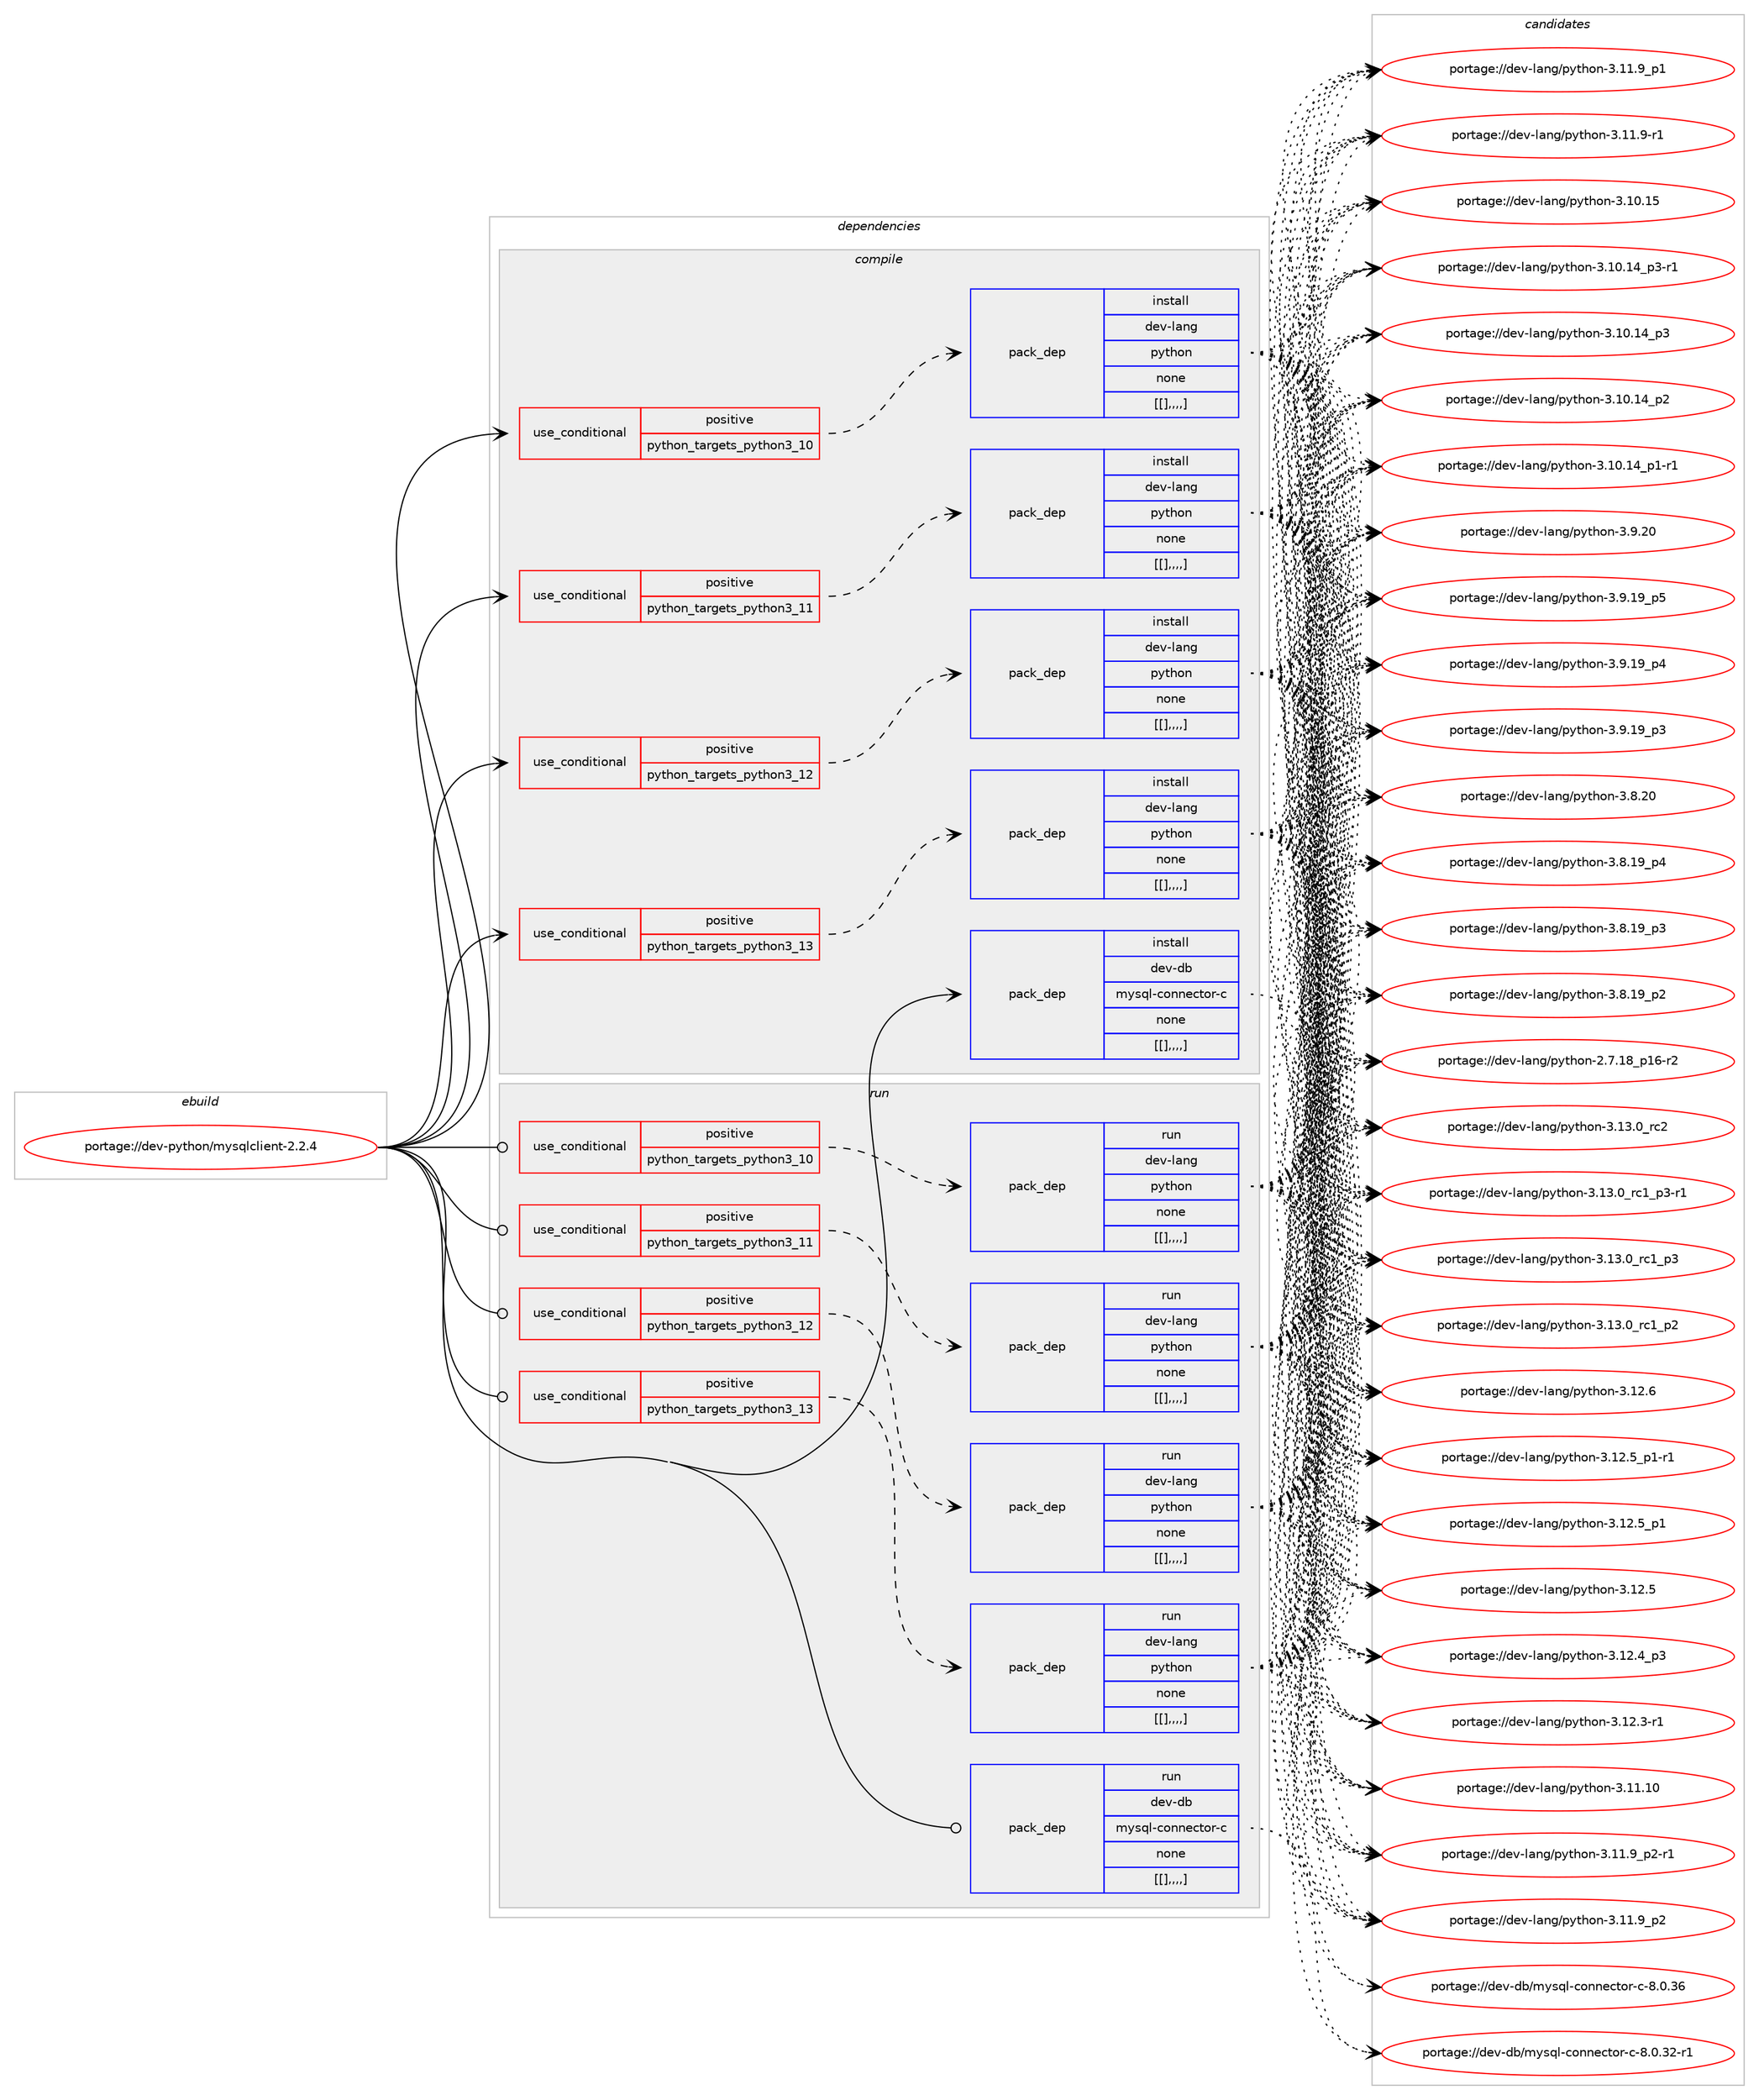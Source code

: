 digraph prolog {

# *************
# Graph options
# *************

newrank=true;
concentrate=true;
compound=true;
graph [rankdir=LR,fontname=Helvetica,fontsize=10,ranksep=1.5];#, ranksep=2.5, nodesep=0.2];
edge  [arrowhead=vee];
node  [fontname=Helvetica,fontsize=10];

# **********
# The ebuild
# **********

subgraph cluster_leftcol {
color=gray;
label=<<i>ebuild</i>>;
id [label="portage://dev-python/mysqlclient-2.2.4", color=red, width=4, href="../dev-python/mysqlclient-2.2.4.svg"];
}

# ****************
# The dependencies
# ****************

subgraph cluster_midcol {
color=gray;
label=<<i>dependencies</i>>;
subgraph cluster_compile {
fillcolor="#eeeeee";
style=filled;
label=<<i>compile</i>>;
subgraph cond35785 {
dependency153275 [label=<<TABLE BORDER="0" CELLBORDER="1" CELLSPACING="0" CELLPADDING="4"><TR><TD ROWSPAN="3" CELLPADDING="10">use_conditional</TD></TR><TR><TD>positive</TD></TR><TR><TD>python_targets_python3_10</TD></TR></TABLE>>, shape=none, color=red];
subgraph pack116272 {
dependency153276 [label=<<TABLE BORDER="0" CELLBORDER="1" CELLSPACING="0" CELLPADDING="4" WIDTH="220"><TR><TD ROWSPAN="6" CELLPADDING="30">pack_dep</TD></TR><TR><TD WIDTH="110">install</TD></TR><TR><TD>dev-lang</TD></TR><TR><TD>python</TD></TR><TR><TD>none</TD></TR><TR><TD>[[],,,,]</TD></TR></TABLE>>, shape=none, color=blue];
}
dependency153275:e -> dependency153276:w [weight=20,style="dashed",arrowhead="vee"];
}
id:e -> dependency153275:w [weight=20,style="solid",arrowhead="vee"];
subgraph cond35786 {
dependency153277 [label=<<TABLE BORDER="0" CELLBORDER="1" CELLSPACING="0" CELLPADDING="4"><TR><TD ROWSPAN="3" CELLPADDING="10">use_conditional</TD></TR><TR><TD>positive</TD></TR><TR><TD>python_targets_python3_11</TD></TR></TABLE>>, shape=none, color=red];
subgraph pack116273 {
dependency153278 [label=<<TABLE BORDER="0" CELLBORDER="1" CELLSPACING="0" CELLPADDING="4" WIDTH="220"><TR><TD ROWSPAN="6" CELLPADDING="30">pack_dep</TD></TR><TR><TD WIDTH="110">install</TD></TR><TR><TD>dev-lang</TD></TR><TR><TD>python</TD></TR><TR><TD>none</TD></TR><TR><TD>[[],,,,]</TD></TR></TABLE>>, shape=none, color=blue];
}
dependency153277:e -> dependency153278:w [weight=20,style="dashed",arrowhead="vee"];
}
id:e -> dependency153277:w [weight=20,style="solid",arrowhead="vee"];
subgraph cond35787 {
dependency153279 [label=<<TABLE BORDER="0" CELLBORDER="1" CELLSPACING="0" CELLPADDING="4"><TR><TD ROWSPAN="3" CELLPADDING="10">use_conditional</TD></TR><TR><TD>positive</TD></TR><TR><TD>python_targets_python3_12</TD></TR></TABLE>>, shape=none, color=red];
subgraph pack116274 {
dependency153280 [label=<<TABLE BORDER="0" CELLBORDER="1" CELLSPACING="0" CELLPADDING="4" WIDTH="220"><TR><TD ROWSPAN="6" CELLPADDING="30">pack_dep</TD></TR><TR><TD WIDTH="110">install</TD></TR><TR><TD>dev-lang</TD></TR><TR><TD>python</TD></TR><TR><TD>none</TD></TR><TR><TD>[[],,,,]</TD></TR></TABLE>>, shape=none, color=blue];
}
dependency153279:e -> dependency153280:w [weight=20,style="dashed",arrowhead="vee"];
}
id:e -> dependency153279:w [weight=20,style="solid",arrowhead="vee"];
subgraph cond35788 {
dependency153281 [label=<<TABLE BORDER="0" CELLBORDER="1" CELLSPACING="0" CELLPADDING="4"><TR><TD ROWSPAN="3" CELLPADDING="10">use_conditional</TD></TR><TR><TD>positive</TD></TR><TR><TD>python_targets_python3_13</TD></TR></TABLE>>, shape=none, color=red];
subgraph pack116275 {
dependency153282 [label=<<TABLE BORDER="0" CELLBORDER="1" CELLSPACING="0" CELLPADDING="4" WIDTH="220"><TR><TD ROWSPAN="6" CELLPADDING="30">pack_dep</TD></TR><TR><TD WIDTH="110">install</TD></TR><TR><TD>dev-lang</TD></TR><TR><TD>python</TD></TR><TR><TD>none</TD></TR><TR><TD>[[],,,,]</TD></TR></TABLE>>, shape=none, color=blue];
}
dependency153281:e -> dependency153282:w [weight=20,style="dashed",arrowhead="vee"];
}
id:e -> dependency153281:w [weight=20,style="solid",arrowhead="vee"];
subgraph pack116276 {
dependency153283 [label=<<TABLE BORDER="0" CELLBORDER="1" CELLSPACING="0" CELLPADDING="4" WIDTH="220"><TR><TD ROWSPAN="6" CELLPADDING="30">pack_dep</TD></TR><TR><TD WIDTH="110">install</TD></TR><TR><TD>dev-db</TD></TR><TR><TD>mysql-connector-c</TD></TR><TR><TD>none</TD></TR><TR><TD>[[],,,,]</TD></TR></TABLE>>, shape=none, color=blue];
}
id:e -> dependency153283:w [weight=20,style="solid",arrowhead="vee"];
}
subgraph cluster_compileandrun {
fillcolor="#eeeeee";
style=filled;
label=<<i>compile and run</i>>;
}
subgraph cluster_run {
fillcolor="#eeeeee";
style=filled;
label=<<i>run</i>>;
subgraph cond35789 {
dependency153284 [label=<<TABLE BORDER="0" CELLBORDER="1" CELLSPACING="0" CELLPADDING="4"><TR><TD ROWSPAN="3" CELLPADDING="10">use_conditional</TD></TR><TR><TD>positive</TD></TR><TR><TD>python_targets_python3_10</TD></TR></TABLE>>, shape=none, color=red];
subgraph pack116277 {
dependency153285 [label=<<TABLE BORDER="0" CELLBORDER="1" CELLSPACING="0" CELLPADDING="4" WIDTH="220"><TR><TD ROWSPAN="6" CELLPADDING="30">pack_dep</TD></TR><TR><TD WIDTH="110">run</TD></TR><TR><TD>dev-lang</TD></TR><TR><TD>python</TD></TR><TR><TD>none</TD></TR><TR><TD>[[],,,,]</TD></TR></TABLE>>, shape=none, color=blue];
}
dependency153284:e -> dependency153285:w [weight=20,style="dashed",arrowhead="vee"];
}
id:e -> dependency153284:w [weight=20,style="solid",arrowhead="odot"];
subgraph cond35790 {
dependency153286 [label=<<TABLE BORDER="0" CELLBORDER="1" CELLSPACING="0" CELLPADDING="4"><TR><TD ROWSPAN="3" CELLPADDING="10">use_conditional</TD></TR><TR><TD>positive</TD></TR><TR><TD>python_targets_python3_11</TD></TR></TABLE>>, shape=none, color=red];
subgraph pack116278 {
dependency153287 [label=<<TABLE BORDER="0" CELLBORDER="1" CELLSPACING="0" CELLPADDING="4" WIDTH="220"><TR><TD ROWSPAN="6" CELLPADDING="30">pack_dep</TD></TR><TR><TD WIDTH="110">run</TD></TR><TR><TD>dev-lang</TD></TR><TR><TD>python</TD></TR><TR><TD>none</TD></TR><TR><TD>[[],,,,]</TD></TR></TABLE>>, shape=none, color=blue];
}
dependency153286:e -> dependency153287:w [weight=20,style="dashed",arrowhead="vee"];
}
id:e -> dependency153286:w [weight=20,style="solid",arrowhead="odot"];
subgraph cond35791 {
dependency153288 [label=<<TABLE BORDER="0" CELLBORDER="1" CELLSPACING="0" CELLPADDING="4"><TR><TD ROWSPAN="3" CELLPADDING="10">use_conditional</TD></TR><TR><TD>positive</TD></TR><TR><TD>python_targets_python3_12</TD></TR></TABLE>>, shape=none, color=red];
subgraph pack116279 {
dependency153289 [label=<<TABLE BORDER="0" CELLBORDER="1" CELLSPACING="0" CELLPADDING="4" WIDTH="220"><TR><TD ROWSPAN="6" CELLPADDING="30">pack_dep</TD></TR><TR><TD WIDTH="110">run</TD></TR><TR><TD>dev-lang</TD></TR><TR><TD>python</TD></TR><TR><TD>none</TD></TR><TR><TD>[[],,,,]</TD></TR></TABLE>>, shape=none, color=blue];
}
dependency153288:e -> dependency153289:w [weight=20,style="dashed",arrowhead="vee"];
}
id:e -> dependency153288:w [weight=20,style="solid",arrowhead="odot"];
subgraph cond35792 {
dependency153290 [label=<<TABLE BORDER="0" CELLBORDER="1" CELLSPACING="0" CELLPADDING="4"><TR><TD ROWSPAN="3" CELLPADDING="10">use_conditional</TD></TR><TR><TD>positive</TD></TR><TR><TD>python_targets_python3_13</TD></TR></TABLE>>, shape=none, color=red];
subgraph pack116280 {
dependency153291 [label=<<TABLE BORDER="0" CELLBORDER="1" CELLSPACING="0" CELLPADDING="4" WIDTH="220"><TR><TD ROWSPAN="6" CELLPADDING="30">pack_dep</TD></TR><TR><TD WIDTH="110">run</TD></TR><TR><TD>dev-lang</TD></TR><TR><TD>python</TD></TR><TR><TD>none</TD></TR><TR><TD>[[],,,,]</TD></TR></TABLE>>, shape=none, color=blue];
}
dependency153290:e -> dependency153291:w [weight=20,style="dashed",arrowhead="vee"];
}
id:e -> dependency153290:w [weight=20,style="solid",arrowhead="odot"];
subgraph pack116281 {
dependency153292 [label=<<TABLE BORDER="0" CELLBORDER="1" CELLSPACING="0" CELLPADDING="4" WIDTH="220"><TR><TD ROWSPAN="6" CELLPADDING="30">pack_dep</TD></TR><TR><TD WIDTH="110">run</TD></TR><TR><TD>dev-db</TD></TR><TR><TD>mysql-connector-c</TD></TR><TR><TD>none</TD></TR><TR><TD>[[],,,,]</TD></TR></TABLE>>, shape=none, color=blue];
}
id:e -> dependency153292:w [weight=20,style="solid",arrowhead="odot"];
}
}

# **************
# The candidates
# **************

subgraph cluster_choices {
rank=same;
color=gray;
label=<<i>candidates</i>>;

subgraph choice116272 {
color=black;
nodesep=1;
choice10010111845108971101034711212111610411111045514649514648951149950 [label="portage://dev-lang/python-3.13.0_rc2", color=red, width=4,href="../dev-lang/python-3.13.0_rc2.svg"];
choice1001011184510897110103471121211161041111104551464951464895114994995112514511449 [label="portage://dev-lang/python-3.13.0_rc1_p3-r1", color=red, width=4,href="../dev-lang/python-3.13.0_rc1_p3-r1.svg"];
choice100101118451089711010347112121116104111110455146495146489511499499511251 [label="portage://dev-lang/python-3.13.0_rc1_p3", color=red, width=4,href="../dev-lang/python-3.13.0_rc1_p3.svg"];
choice100101118451089711010347112121116104111110455146495146489511499499511250 [label="portage://dev-lang/python-3.13.0_rc1_p2", color=red, width=4,href="../dev-lang/python-3.13.0_rc1_p2.svg"];
choice10010111845108971101034711212111610411111045514649504654 [label="portage://dev-lang/python-3.12.6", color=red, width=4,href="../dev-lang/python-3.12.6.svg"];
choice1001011184510897110103471121211161041111104551464950465395112494511449 [label="portage://dev-lang/python-3.12.5_p1-r1", color=red, width=4,href="../dev-lang/python-3.12.5_p1-r1.svg"];
choice100101118451089711010347112121116104111110455146495046539511249 [label="portage://dev-lang/python-3.12.5_p1", color=red, width=4,href="../dev-lang/python-3.12.5_p1.svg"];
choice10010111845108971101034711212111610411111045514649504653 [label="portage://dev-lang/python-3.12.5", color=red, width=4,href="../dev-lang/python-3.12.5.svg"];
choice100101118451089711010347112121116104111110455146495046529511251 [label="portage://dev-lang/python-3.12.4_p3", color=red, width=4,href="../dev-lang/python-3.12.4_p3.svg"];
choice100101118451089711010347112121116104111110455146495046514511449 [label="portage://dev-lang/python-3.12.3-r1", color=red, width=4,href="../dev-lang/python-3.12.3-r1.svg"];
choice1001011184510897110103471121211161041111104551464949464948 [label="portage://dev-lang/python-3.11.10", color=red, width=4,href="../dev-lang/python-3.11.10.svg"];
choice1001011184510897110103471121211161041111104551464949465795112504511449 [label="portage://dev-lang/python-3.11.9_p2-r1", color=red, width=4,href="../dev-lang/python-3.11.9_p2-r1.svg"];
choice100101118451089711010347112121116104111110455146494946579511250 [label="portage://dev-lang/python-3.11.9_p2", color=red, width=4,href="../dev-lang/python-3.11.9_p2.svg"];
choice100101118451089711010347112121116104111110455146494946579511249 [label="portage://dev-lang/python-3.11.9_p1", color=red, width=4,href="../dev-lang/python-3.11.9_p1.svg"];
choice100101118451089711010347112121116104111110455146494946574511449 [label="portage://dev-lang/python-3.11.9-r1", color=red, width=4,href="../dev-lang/python-3.11.9-r1.svg"];
choice1001011184510897110103471121211161041111104551464948464953 [label="portage://dev-lang/python-3.10.15", color=red, width=4,href="../dev-lang/python-3.10.15.svg"];
choice100101118451089711010347112121116104111110455146494846495295112514511449 [label="portage://dev-lang/python-3.10.14_p3-r1", color=red, width=4,href="../dev-lang/python-3.10.14_p3-r1.svg"];
choice10010111845108971101034711212111610411111045514649484649529511251 [label="portage://dev-lang/python-3.10.14_p3", color=red, width=4,href="../dev-lang/python-3.10.14_p3.svg"];
choice10010111845108971101034711212111610411111045514649484649529511250 [label="portage://dev-lang/python-3.10.14_p2", color=red, width=4,href="../dev-lang/python-3.10.14_p2.svg"];
choice100101118451089711010347112121116104111110455146494846495295112494511449 [label="portage://dev-lang/python-3.10.14_p1-r1", color=red, width=4,href="../dev-lang/python-3.10.14_p1-r1.svg"];
choice10010111845108971101034711212111610411111045514657465048 [label="portage://dev-lang/python-3.9.20", color=red, width=4,href="../dev-lang/python-3.9.20.svg"];
choice100101118451089711010347112121116104111110455146574649579511253 [label="portage://dev-lang/python-3.9.19_p5", color=red, width=4,href="../dev-lang/python-3.9.19_p5.svg"];
choice100101118451089711010347112121116104111110455146574649579511252 [label="portage://dev-lang/python-3.9.19_p4", color=red, width=4,href="../dev-lang/python-3.9.19_p4.svg"];
choice100101118451089711010347112121116104111110455146574649579511251 [label="portage://dev-lang/python-3.9.19_p3", color=red, width=4,href="../dev-lang/python-3.9.19_p3.svg"];
choice10010111845108971101034711212111610411111045514656465048 [label="portage://dev-lang/python-3.8.20", color=red, width=4,href="../dev-lang/python-3.8.20.svg"];
choice100101118451089711010347112121116104111110455146564649579511252 [label="portage://dev-lang/python-3.8.19_p4", color=red, width=4,href="../dev-lang/python-3.8.19_p4.svg"];
choice100101118451089711010347112121116104111110455146564649579511251 [label="portage://dev-lang/python-3.8.19_p3", color=red, width=4,href="../dev-lang/python-3.8.19_p3.svg"];
choice100101118451089711010347112121116104111110455146564649579511250 [label="portage://dev-lang/python-3.8.19_p2", color=red, width=4,href="../dev-lang/python-3.8.19_p2.svg"];
choice100101118451089711010347112121116104111110455046554649569511249544511450 [label="portage://dev-lang/python-2.7.18_p16-r2", color=red, width=4,href="../dev-lang/python-2.7.18_p16-r2.svg"];
dependency153276:e -> choice10010111845108971101034711212111610411111045514649514648951149950:w [style=dotted,weight="100"];
dependency153276:e -> choice1001011184510897110103471121211161041111104551464951464895114994995112514511449:w [style=dotted,weight="100"];
dependency153276:e -> choice100101118451089711010347112121116104111110455146495146489511499499511251:w [style=dotted,weight="100"];
dependency153276:e -> choice100101118451089711010347112121116104111110455146495146489511499499511250:w [style=dotted,weight="100"];
dependency153276:e -> choice10010111845108971101034711212111610411111045514649504654:w [style=dotted,weight="100"];
dependency153276:e -> choice1001011184510897110103471121211161041111104551464950465395112494511449:w [style=dotted,weight="100"];
dependency153276:e -> choice100101118451089711010347112121116104111110455146495046539511249:w [style=dotted,weight="100"];
dependency153276:e -> choice10010111845108971101034711212111610411111045514649504653:w [style=dotted,weight="100"];
dependency153276:e -> choice100101118451089711010347112121116104111110455146495046529511251:w [style=dotted,weight="100"];
dependency153276:e -> choice100101118451089711010347112121116104111110455146495046514511449:w [style=dotted,weight="100"];
dependency153276:e -> choice1001011184510897110103471121211161041111104551464949464948:w [style=dotted,weight="100"];
dependency153276:e -> choice1001011184510897110103471121211161041111104551464949465795112504511449:w [style=dotted,weight="100"];
dependency153276:e -> choice100101118451089711010347112121116104111110455146494946579511250:w [style=dotted,weight="100"];
dependency153276:e -> choice100101118451089711010347112121116104111110455146494946579511249:w [style=dotted,weight="100"];
dependency153276:e -> choice100101118451089711010347112121116104111110455146494946574511449:w [style=dotted,weight="100"];
dependency153276:e -> choice1001011184510897110103471121211161041111104551464948464953:w [style=dotted,weight="100"];
dependency153276:e -> choice100101118451089711010347112121116104111110455146494846495295112514511449:w [style=dotted,weight="100"];
dependency153276:e -> choice10010111845108971101034711212111610411111045514649484649529511251:w [style=dotted,weight="100"];
dependency153276:e -> choice10010111845108971101034711212111610411111045514649484649529511250:w [style=dotted,weight="100"];
dependency153276:e -> choice100101118451089711010347112121116104111110455146494846495295112494511449:w [style=dotted,weight="100"];
dependency153276:e -> choice10010111845108971101034711212111610411111045514657465048:w [style=dotted,weight="100"];
dependency153276:e -> choice100101118451089711010347112121116104111110455146574649579511253:w [style=dotted,weight="100"];
dependency153276:e -> choice100101118451089711010347112121116104111110455146574649579511252:w [style=dotted,weight="100"];
dependency153276:e -> choice100101118451089711010347112121116104111110455146574649579511251:w [style=dotted,weight="100"];
dependency153276:e -> choice10010111845108971101034711212111610411111045514656465048:w [style=dotted,weight="100"];
dependency153276:e -> choice100101118451089711010347112121116104111110455146564649579511252:w [style=dotted,weight="100"];
dependency153276:e -> choice100101118451089711010347112121116104111110455146564649579511251:w [style=dotted,weight="100"];
dependency153276:e -> choice100101118451089711010347112121116104111110455146564649579511250:w [style=dotted,weight="100"];
dependency153276:e -> choice100101118451089711010347112121116104111110455046554649569511249544511450:w [style=dotted,weight="100"];
}
subgraph choice116273 {
color=black;
nodesep=1;
choice10010111845108971101034711212111610411111045514649514648951149950 [label="portage://dev-lang/python-3.13.0_rc2", color=red, width=4,href="../dev-lang/python-3.13.0_rc2.svg"];
choice1001011184510897110103471121211161041111104551464951464895114994995112514511449 [label="portage://dev-lang/python-3.13.0_rc1_p3-r1", color=red, width=4,href="../dev-lang/python-3.13.0_rc1_p3-r1.svg"];
choice100101118451089711010347112121116104111110455146495146489511499499511251 [label="portage://dev-lang/python-3.13.0_rc1_p3", color=red, width=4,href="../dev-lang/python-3.13.0_rc1_p3.svg"];
choice100101118451089711010347112121116104111110455146495146489511499499511250 [label="portage://dev-lang/python-3.13.0_rc1_p2", color=red, width=4,href="../dev-lang/python-3.13.0_rc1_p2.svg"];
choice10010111845108971101034711212111610411111045514649504654 [label="portage://dev-lang/python-3.12.6", color=red, width=4,href="../dev-lang/python-3.12.6.svg"];
choice1001011184510897110103471121211161041111104551464950465395112494511449 [label="portage://dev-lang/python-3.12.5_p1-r1", color=red, width=4,href="../dev-lang/python-3.12.5_p1-r1.svg"];
choice100101118451089711010347112121116104111110455146495046539511249 [label="portage://dev-lang/python-3.12.5_p1", color=red, width=4,href="../dev-lang/python-3.12.5_p1.svg"];
choice10010111845108971101034711212111610411111045514649504653 [label="portage://dev-lang/python-3.12.5", color=red, width=4,href="../dev-lang/python-3.12.5.svg"];
choice100101118451089711010347112121116104111110455146495046529511251 [label="portage://dev-lang/python-3.12.4_p3", color=red, width=4,href="../dev-lang/python-3.12.4_p3.svg"];
choice100101118451089711010347112121116104111110455146495046514511449 [label="portage://dev-lang/python-3.12.3-r1", color=red, width=4,href="../dev-lang/python-3.12.3-r1.svg"];
choice1001011184510897110103471121211161041111104551464949464948 [label="portage://dev-lang/python-3.11.10", color=red, width=4,href="../dev-lang/python-3.11.10.svg"];
choice1001011184510897110103471121211161041111104551464949465795112504511449 [label="portage://dev-lang/python-3.11.9_p2-r1", color=red, width=4,href="../dev-lang/python-3.11.9_p2-r1.svg"];
choice100101118451089711010347112121116104111110455146494946579511250 [label="portage://dev-lang/python-3.11.9_p2", color=red, width=4,href="../dev-lang/python-3.11.9_p2.svg"];
choice100101118451089711010347112121116104111110455146494946579511249 [label="portage://dev-lang/python-3.11.9_p1", color=red, width=4,href="../dev-lang/python-3.11.9_p1.svg"];
choice100101118451089711010347112121116104111110455146494946574511449 [label="portage://dev-lang/python-3.11.9-r1", color=red, width=4,href="../dev-lang/python-3.11.9-r1.svg"];
choice1001011184510897110103471121211161041111104551464948464953 [label="portage://dev-lang/python-3.10.15", color=red, width=4,href="../dev-lang/python-3.10.15.svg"];
choice100101118451089711010347112121116104111110455146494846495295112514511449 [label="portage://dev-lang/python-3.10.14_p3-r1", color=red, width=4,href="../dev-lang/python-3.10.14_p3-r1.svg"];
choice10010111845108971101034711212111610411111045514649484649529511251 [label="portage://dev-lang/python-3.10.14_p3", color=red, width=4,href="../dev-lang/python-3.10.14_p3.svg"];
choice10010111845108971101034711212111610411111045514649484649529511250 [label="portage://dev-lang/python-3.10.14_p2", color=red, width=4,href="../dev-lang/python-3.10.14_p2.svg"];
choice100101118451089711010347112121116104111110455146494846495295112494511449 [label="portage://dev-lang/python-3.10.14_p1-r1", color=red, width=4,href="../dev-lang/python-3.10.14_p1-r1.svg"];
choice10010111845108971101034711212111610411111045514657465048 [label="portage://dev-lang/python-3.9.20", color=red, width=4,href="../dev-lang/python-3.9.20.svg"];
choice100101118451089711010347112121116104111110455146574649579511253 [label="portage://dev-lang/python-3.9.19_p5", color=red, width=4,href="../dev-lang/python-3.9.19_p5.svg"];
choice100101118451089711010347112121116104111110455146574649579511252 [label="portage://dev-lang/python-3.9.19_p4", color=red, width=4,href="../dev-lang/python-3.9.19_p4.svg"];
choice100101118451089711010347112121116104111110455146574649579511251 [label="portage://dev-lang/python-3.9.19_p3", color=red, width=4,href="../dev-lang/python-3.9.19_p3.svg"];
choice10010111845108971101034711212111610411111045514656465048 [label="portage://dev-lang/python-3.8.20", color=red, width=4,href="../dev-lang/python-3.8.20.svg"];
choice100101118451089711010347112121116104111110455146564649579511252 [label="portage://dev-lang/python-3.8.19_p4", color=red, width=4,href="../dev-lang/python-3.8.19_p4.svg"];
choice100101118451089711010347112121116104111110455146564649579511251 [label="portage://dev-lang/python-3.8.19_p3", color=red, width=4,href="../dev-lang/python-3.8.19_p3.svg"];
choice100101118451089711010347112121116104111110455146564649579511250 [label="portage://dev-lang/python-3.8.19_p2", color=red, width=4,href="../dev-lang/python-3.8.19_p2.svg"];
choice100101118451089711010347112121116104111110455046554649569511249544511450 [label="portage://dev-lang/python-2.7.18_p16-r2", color=red, width=4,href="../dev-lang/python-2.7.18_p16-r2.svg"];
dependency153278:e -> choice10010111845108971101034711212111610411111045514649514648951149950:w [style=dotted,weight="100"];
dependency153278:e -> choice1001011184510897110103471121211161041111104551464951464895114994995112514511449:w [style=dotted,weight="100"];
dependency153278:e -> choice100101118451089711010347112121116104111110455146495146489511499499511251:w [style=dotted,weight="100"];
dependency153278:e -> choice100101118451089711010347112121116104111110455146495146489511499499511250:w [style=dotted,weight="100"];
dependency153278:e -> choice10010111845108971101034711212111610411111045514649504654:w [style=dotted,weight="100"];
dependency153278:e -> choice1001011184510897110103471121211161041111104551464950465395112494511449:w [style=dotted,weight="100"];
dependency153278:e -> choice100101118451089711010347112121116104111110455146495046539511249:w [style=dotted,weight="100"];
dependency153278:e -> choice10010111845108971101034711212111610411111045514649504653:w [style=dotted,weight="100"];
dependency153278:e -> choice100101118451089711010347112121116104111110455146495046529511251:w [style=dotted,weight="100"];
dependency153278:e -> choice100101118451089711010347112121116104111110455146495046514511449:w [style=dotted,weight="100"];
dependency153278:e -> choice1001011184510897110103471121211161041111104551464949464948:w [style=dotted,weight="100"];
dependency153278:e -> choice1001011184510897110103471121211161041111104551464949465795112504511449:w [style=dotted,weight="100"];
dependency153278:e -> choice100101118451089711010347112121116104111110455146494946579511250:w [style=dotted,weight="100"];
dependency153278:e -> choice100101118451089711010347112121116104111110455146494946579511249:w [style=dotted,weight="100"];
dependency153278:e -> choice100101118451089711010347112121116104111110455146494946574511449:w [style=dotted,weight="100"];
dependency153278:e -> choice1001011184510897110103471121211161041111104551464948464953:w [style=dotted,weight="100"];
dependency153278:e -> choice100101118451089711010347112121116104111110455146494846495295112514511449:w [style=dotted,weight="100"];
dependency153278:e -> choice10010111845108971101034711212111610411111045514649484649529511251:w [style=dotted,weight="100"];
dependency153278:e -> choice10010111845108971101034711212111610411111045514649484649529511250:w [style=dotted,weight="100"];
dependency153278:e -> choice100101118451089711010347112121116104111110455146494846495295112494511449:w [style=dotted,weight="100"];
dependency153278:e -> choice10010111845108971101034711212111610411111045514657465048:w [style=dotted,weight="100"];
dependency153278:e -> choice100101118451089711010347112121116104111110455146574649579511253:w [style=dotted,weight="100"];
dependency153278:e -> choice100101118451089711010347112121116104111110455146574649579511252:w [style=dotted,weight="100"];
dependency153278:e -> choice100101118451089711010347112121116104111110455146574649579511251:w [style=dotted,weight="100"];
dependency153278:e -> choice10010111845108971101034711212111610411111045514656465048:w [style=dotted,weight="100"];
dependency153278:e -> choice100101118451089711010347112121116104111110455146564649579511252:w [style=dotted,weight="100"];
dependency153278:e -> choice100101118451089711010347112121116104111110455146564649579511251:w [style=dotted,weight="100"];
dependency153278:e -> choice100101118451089711010347112121116104111110455146564649579511250:w [style=dotted,weight="100"];
dependency153278:e -> choice100101118451089711010347112121116104111110455046554649569511249544511450:w [style=dotted,weight="100"];
}
subgraph choice116274 {
color=black;
nodesep=1;
choice10010111845108971101034711212111610411111045514649514648951149950 [label="portage://dev-lang/python-3.13.0_rc2", color=red, width=4,href="../dev-lang/python-3.13.0_rc2.svg"];
choice1001011184510897110103471121211161041111104551464951464895114994995112514511449 [label="portage://dev-lang/python-3.13.0_rc1_p3-r1", color=red, width=4,href="../dev-lang/python-3.13.0_rc1_p3-r1.svg"];
choice100101118451089711010347112121116104111110455146495146489511499499511251 [label="portage://dev-lang/python-3.13.0_rc1_p3", color=red, width=4,href="../dev-lang/python-3.13.0_rc1_p3.svg"];
choice100101118451089711010347112121116104111110455146495146489511499499511250 [label="portage://dev-lang/python-3.13.0_rc1_p2", color=red, width=4,href="../dev-lang/python-3.13.0_rc1_p2.svg"];
choice10010111845108971101034711212111610411111045514649504654 [label="portage://dev-lang/python-3.12.6", color=red, width=4,href="../dev-lang/python-3.12.6.svg"];
choice1001011184510897110103471121211161041111104551464950465395112494511449 [label="portage://dev-lang/python-3.12.5_p1-r1", color=red, width=4,href="../dev-lang/python-3.12.5_p1-r1.svg"];
choice100101118451089711010347112121116104111110455146495046539511249 [label="portage://dev-lang/python-3.12.5_p1", color=red, width=4,href="../dev-lang/python-3.12.5_p1.svg"];
choice10010111845108971101034711212111610411111045514649504653 [label="portage://dev-lang/python-3.12.5", color=red, width=4,href="../dev-lang/python-3.12.5.svg"];
choice100101118451089711010347112121116104111110455146495046529511251 [label="portage://dev-lang/python-3.12.4_p3", color=red, width=4,href="../dev-lang/python-3.12.4_p3.svg"];
choice100101118451089711010347112121116104111110455146495046514511449 [label="portage://dev-lang/python-3.12.3-r1", color=red, width=4,href="../dev-lang/python-3.12.3-r1.svg"];
choice1001011184510897110103471121211161041111104551464949464948 [label="portage://dev-lang/python-3.11.10", color=red, width=4,href="../dev-lang/python-3.11.10.svg"];
choice1001011184510897110103471121211161041111104551464949465795112504511449 [label="portage://dev-lang/python-3.11.9_p2-r1", color=red, width=4,href="../dev-lang/python-3.11.9_p2-r1.svg"];
choice100101118451089711010347112121116104111110455146494946579511250 [label="portage://dev-lang/python-3.11.9_p2", color=red, width=4,href="../dev-lang/python-3.11.9_p2.svg"];
choice100101118451089711010347112121116104111110455146494946579511249 [label="portage://dev-lang/python-3.11.9_p1", color=red, width=4,href="../dev-lang/python-3.11.9_p1.svg"];
choice100101118451089711010347112121116104111110455146494946574511449 [label="portage://dev-lang/python-3.11.9-r1", color=red, width=4,href="../dev-lang/python-3.11.9-r1.svg"];
choice1001011184510897110103471121211161041111104551464948464953 [label="portage://dev-lang/python-3.10.15", color=red, width=4,href="../dev-lang/python-3.10.15.svg"];
choice100101118451089711010347112121116104111110455146494846495295112514511449 [label="portage://dev-lang/python-3.10.14_p3-r1", color=red, width=4,href="../dev-lang/python-3.10.14_p3-r1.svg"];
choice10010111845108971101034711212111610411111045514649484649529511251 [label="portage://dev-lang/python-3.10.14_p3", color=red, width=4,href="../dev-lang/python-3.10.14_p3.svg"];
choice10010111845108971101034711212111610411111045514649484649529511250 [label="portage://dev-lang/python-3.10.14_p2", color=red, width=4,href="../dev-lang/python-3.10.14_p2.svg"];
choice100101118451089711010347112121116104111110455146494846495295112494511449 [label="portage://dev-lang/python-3.10.14_p1-r1", color=red, width=4,href="../dev-lang/python-3.10.14_p1-r1.svg"];
choice10010111845108971101034711212111610411111045514657465048 [label="portage://dev-lang/python-3.9.20", color=red, width=4,href="../dev-lang/python-3.9.20.svg"];
choice100101118451089711010347112121116104111110455146574649579511253 [label="portage://dev-lang/python-3.9.19_p5", color=red, width=4,href="../dev-lang/python-3.9.19_p5.svg"];
choice100101118451089711010347112121116104111110455146574649579511252 [label="portage://dev-lang/python-3.9.19_p4", color=red, width=4,href="../dev-lang/python-3.9.19_p4.svg"];
choice100101118451089711010347112121116104111110455146574649579511251 [label="portage://dev-lang/python-3.9.19_p3", color=red, width=4,href="../dev-lang/python-3.9.19_p3.svg"];
choice10010111845108971101034711212111610411111045514656465048 [label="portage://dev-lang/python-3.8.20", color=red, width=4,href="../dev-lang/python-3.8.20.svg"];
choice100101118451089711010347112121116104111110455146564649579511252 [label="portage://dev-lang/python-3.8.19_p4", color=red, width=4,href="../dev-lang/python-3.8.19_p4.svg"];
choice100101118451089711010347112121116104111110455146564649579511251 [label="portage://dev-lang/python-3.8.19_p3", color=red, width=4,href="../dev-lang/python-3.8.19_p3.svg"];
choice100101118451089711010347112121116104111110455146564649579511250 [label="portage://dev-lang/python-3.8.19_p2", color=red, width=4,href="../dev-lang/python-3.8.19_p2.svg"];
choice100101118451089711010347112121116104111110455046554649569511249544511450 [label="portage://dev-lang/python-2.7.18_p16-r2", color=red, width=4,href="../dev-lang/python-2.7.18_p16-r2.svg"];
dependency153280:e -> choice10010111845108971101034711212111610411111045514649514648951149950:w [style=dotted,weight="100"];
dependency153280:e -> choice1001011184510897110103471121211161041111104551464951464895114994995112514511449:w [style=dotted,weight="100"];
dependency153280:e -> choice100101118451089711010347112121116104111110455146495146489511499499511251:w [style=dotted,weight="100"];
dependency153280:e -> choice100101118451089711010347112121116104111110455146495146489511499499511250:w [style=dotted,weight="100"];
dependency153280:e -> choice10010111845108971101034711212111610411111045514649504654:w [style=dotted,weight="100"];
dependency153280:e -> choice1001011184510897110103471121211161041111104551464950465395112494511449:w [style=dotted,weight="100"];
dependency153280:e -> choice100101118451089711010347112121116104111110455146495046539511249:w [style=dotted,weight="100"];
dependency153280:e -> choice10010111845108971101034711212111610411111045514649504653:w [style=dotted,weight="100"];
dependency153280:e -> choice100101118451089711010347112121116104111110455146495046529511251:w [style=dotted,weight="100"];
dependency153280:e -> choice100101118451089711010347112121116104111110455146495046514511449:w [style=dotted,weight="100"];
dependency153280:e -> choice1001011184510897110103471121211161041111104551464949464948:w [style=dotted,weight="100"];
dependency153280:e -> choice1001011184510897110103471121211161041111104551464949465795112504511449:w [style=dotted,weight="100"];
dependency153280:e -> choice100101118451089711010347112121116104111110455146494946579511250:w [style=dotted,weight="100"];
dependency153280:e -> choice100101118451089711010347112121116104111110455146494946579511249:w [style=dotted,weight="100"];
dependency153280:e -> choice100101118451089711010347112121116104111110455146494946574511449:w [style=dotted,weight="100"];
dependency153280:e -> choice1001011184510897110103471121211161041111104551464948464953:w [style=dotted,weight="100"];
dependency153280:e -> choice100101118451089711010347112121116104111110455146494846495295112514511449:w [style=dotted,weight="100"];
dependency153280:e -> choice10010111845108971101034711212111610411111045514649484649529511251:w [style=dotted,weight="100"];
dependency153280:e -> choice10010111845108971101034711212111610411111045514649484649529511250:w [style=dotted,weight="100"];
dependency153280:e -> choice100101118451089711010347112121116104111110455146494846495295112494511449:w [style=dotted,weight="100"];
dependency153280:e -> choice10010111845108971101034711212111610411111045514657465048:w [style=dotted,weight="100"];
dependency153280:e -> choice100101118451089711010347112121116104111110455146574649579511253:w [style=dotted,weight="100"];
dependency153280:e -> choice100101118451089711010347112121116104111110455146574649579511252:w [style=dotted,weight="100"];
dependency153280:e -> choice100101118451089711010347112121116104111110455146574649579511251:w [style=dotted,weight="100"];
dependency153280:e -> choice10010111845108971101034711212111610411111045514656465048:w [style=dotted,weight="100"];
dependency153280:e -> choice100101118451089711010347112121116104111110455146564649579511252:w [style=dotted,weight="100"];
dependency153280:e -> choice100101118451089711010347112121116104111110455146564649579511251:w [style=dotted,weight="100"];
dependency153280:e -> choice100101118451089711010347112121116104111110455146564649579511250:w [style=dotted,weight="100"];
dependency153280:e -> choice100101118451089711010347112121116104111110455046554649569511249544511450:w [style=dotted,weight="100"];
}
subgraph choice116275 {
color=black;
nodesep=1;
choice10010111845108971101034711212111610411111045514649514648951149950 [label="portage://dev-lang/python-3.13.0_rc2", color=red, width=4,href="../dev-lang/python-3.13.0_rc2.svg"];
choice1001011184510897110103471121211161041111104551464951464895114994995112514511449 [label="portage://dev-lang/python-3.13.0_rc1_p3-r1", color=red, width=4,href="../dev-lang/python-3.13.0_rc1_p3-r1.svg"];
choice100101118451089711010347112121116104111110455146495146489511499499511251 [label="portage://dev-lang/python-3.13.0_rc1_p3", color=red, width=4,href="../dev-lang/python-3.13.0_rc1_p3.svg"];
choice100101118451089711010347112121116104111110455146495146489511499499511250 [label="portage://dev-lang/python-3.13.0_rc1_p2", color=red, width=4,href="../dev-lang/python-3.13.0_rc1_p2.svg"];
choice10010111845108971101034711212111610411111045514649504654 [label="portage://dev-lang/python-3.12.6", color=red, width=4,href="../dev-lang/python-3.12.6.svg"];
choice1001011184510897110103471121211161041111104551464950465395112494511449 [label="portage://dev-lang/python-3.12.5_p1-r1", color=red, width=4,href="../dev-lang/python-3.12.5_p1-r1.svg"];
choice100101118451089711010347112121116104111110455146495046539511249 [label="portage://dev-lang/python-3.12.5_p1", color=red, width=4,href="../dev-lang/python-3.12.5_p1.svg"];
choice10010111845108971101034711212111610411111045514649504653 [label="portage://dev-lang/python-3.12.5", color=red, width=4,href="../dev-lang/python-3.12.5.svg"];
choice100101118451089711010347112121116104111110455146495046529511251 [label="portage://dev-lang/python-3.12.4_p3", color=red, width=4,href="../dev-lang/python-3.12.4_p3.svg"];
choice100101118451089711010347112121116104111110455146495046514511449 [label="portage://dev-lang/python-3.12.3-r1", color=red, width=4,href="../dev-lang/python-3.12.3-r1.svg"];
choice1001011184510897110103471121211161041111104551464949464948 [label="portage://dev-lang/python-3.11.10", color=red, width=4,href="../dev-lang/python-3.11.10.svg"];
choice1001011184510897110103471121211161041111104551464949465795112504511449 [label="portage://dev-lang/python-3.11.9_p2-r1", color=red, width=4,href="../dev-lang/python-3.11.9_p2-r1.svg"];
choice100101118451089711010347112121116104111110455146494946579511250 [label="portage://dev-lang/python-3.11.9_p2", color=red, width=4,href="../dev-lang/python-3.11.9_p2.svg"];
choice100101118451089711010347112121116104111110455146494946579511249 [label="portage://dev-lang/python-3.11.9_p1", color=red, width=4,href="../dev-lang/python-3.11.9_p1.svg"];
choice100101118451089711010347112121116104111110455146494946574511449 [label="portage://dev-lang/python-3.11.9-r1", color=red, width=4,href="../dev-lang/python-3.11.9-r1.svg"];
choice1001011184510897110103471121211161041111104551464948464953 [label="portage://dev-lang/python-3.10.15", color=red, width=4,href="../dev-lang/python-3.10.15.svg"];
choice100101118451089711010347112121116104111110455146494846495295112514511449 [label="portage://dev-lang/python-3.10.14_p3-r1", color=red, width=4,href="../dev-lang/python-3.10.14_p3-r1.svg"];
choice10010111845108971101034711212111610411111045514649484649529511251 [label="portage://dev-lang/python-3.10.14_p3", color=red, width=4,href="../dev-lang/python-3.10.14_p3.svg"];
choice10010111845108971101034711212111610411111045514649484649529511250 [label="portage://dev-lang/python-3.10.14_p2", color=red, width=4,href="../dev-lang/python-3.10.14_p2.svg"];
choice100101118451089711010347112121116104111110455146494846495295112494511449 [label="portage://dev-lang/python-3.10.14_p1-r1", color=red, width=4,href="../dev-lang/python-3.10.14_p1-r1.svg"];
choice10010111845108971101034711212111610411111045514657465048 [label="portage://dev-lang/python-3.9.20", color=red, width=4,href="../dev-lang/python-3.9.20.svg"];
choice100101118451089711010347112121116104111110455146574649579511253 [label="portage://dev-lang/python-3.9.19_p5", color=red, width=4,href="../dev-lang/python-3.9.19_p5.svg"];
choice100101118451089711010347112121116104111110455146574649579511252 [label="portage://dev-lang/python-3.9.19_p4", color=red, width=4,href="../dev-lang/python-3.9.19_p4.svg"];
choice100101118451089711010347112121116104111110455146574649579511251 [label="portage://dev-lang/python-3.9.19_p3", color=red, width=4,href="../dev-lang/python-3.9.19_p3.svg"];
choice10010111845108971101034711212111610411111045514656465048 [label="portage://dev-lang/python-3.8.20", color=red, width=4,href="../dev-lang/python-3.8.20.svg"];
choice100101118451089711010347112121116104111110455146564649579511252 [label="portage://dev-lang/python-3.8.19_p4", color=red, width=4,href="../dev-lang/python-3.8.19_p4.svg"];
choice100101118451089711010347112121116104111110455146564649579511251 [label="portage://dev-lang/python-3.8.19_p3", color=red, width=4,href="../dev-lang/python-3.8.19_p3.svg"];
choice100101118451089711010347112121116104111110455146564649579511250 [label="portage://dev-lang/python-3.8.19_p2", color=red, width=4,href="../dev-lang/python-3.8.19_p2.svg"];
choice100101118451089711010347112121116104111110455046554649569511249544511450 [label="portage://dev-lang/python-2.7.18_p16-r2", color=red, width=4,href="../dev-lang/python-2.7.18_p16-r2.svg"];
dependency153282:e -> choice10010111845108971101034711212111610411111045514649514648951149950:w [style=dotted,weight="100"];
dependency153282:e -> choice1001011184510897110103471121211161041111104551464951464895114994995112514511449:w [style=dotted,weight="100"];
dependency153282:e -> choice100101118451089711010347112121116104111110455146495146489511499499511251:w [style=dotted,weight="100"];
dependency153282:e -> choice100101118451089711010347112121116104111110455146495146489511499499511250:w [style=dotted,weight="100"];
dependency153282:e -> choice10010111845108971101034711212111610411111045514649504654:w [style=dotted,weight="100"];
dependency153282:e -> choice1001011184510897110103471121211161041111104551464950465395112494511449:w [style=dotted,weight="100"];
dependency153282:e -> choice100101118451089711010347112121116104111110455146495046539511249:w [style=dotted,weight="100"];
dependency153282:e -> choice10010111845108971101034711212111610411111045514649504653:w [style=dotted,weight="100"];
dependency153282:e -> choice100101118451089711010347112121116104111110455146495046529511251:w [style=dotted,weight="100"];
dependency153282:e -> choice100101118451089711010347112121116104111110455146495046514511449:w [style=dotted,weight="100"];
dependency153282:e -> choice1001011184510897110103471121211161041111104551464949464948:w [style=dotted,weight="100"];
dependency153282:e -> choice1001011184510897110103471121211161041111104551464949465795112504511449:w [style=dotted,weight="100"];
dependency153282:e -> choice100101118451089711010347112121116104111110455146494946579511250:w [style=dotted,weight="100"];
dependency153282:e -> choice100101118451089711010347112121116104111110455146494946579511249:w [style=dotted,weight="100"];
dependency153282:e -> choice100101118451089711010347112121116104111110455146494946574511449:w [style=dotted,weight="100"];
dependency153282:e -> choice1001011184510897110103471121211161041111104551464948464953:w [style=dotted,weight="100"];
dependency153282:e -> choice100101118451089711010347112121116104111110455146494846495295112514511449:w [style=dotted,weight="100"];
dependency153282:e -> choice10010111845108971101034711212111610411111045514649484649529511251:w [style=dotted,weight="100"];
dependency153282:e -> choice10010111845108971101034711212111610411111045514649484649529511250:w [style=dotted,weight="100"];
dependency153282:e -> choice100101118451089711010347112121116104111110455146494846495295112494511449:w [style=dotted,weight="100"];
dependency153282:e -> choice10010111845108971101034711212111610411111045514657465048:w [style=dotted,weight="100"];
dependency153282:e -> choice100101118451089711010347112121116104111110455146574649579511253:w [style=dotted,weight="100"];
dependency153282:e -> choice100101118451089711010347112121116104111110455146574649579511252:w [style=dotted,weight="100"];
dependency153282:e -> choice100101118451089711010347112121116104111110455146574649579511251:w [style=dotted,weight="100"];
dependency153282:e -> choice10010111845108971101034711212111610411111045514656465048:w [style=dotted,weight="100"];
dependency153282:e -> choice100101118451089711010347112121116104111110455146564649579511252:w [style=dotted,weight="100"];
dependency153282:e -> choice100101118451089711010347112121116104111110455146564649579511251:w [style=dotted,weight="100"];
dependency153282:e -> choice100101118451089711010347112121116104111110455146564649579511250:w [style=dotted,weight="100"];
dependency153282:e -> choice100101118451089711010347112121116104111110455046554649569511249544511450:w [style=dotted,weight="100"];
}
subgraph choice116276 {
color=black;
nodesep=1;
choice100101118451009847109121115113108459911111011010199116111114459945564648465154 [label="portage://dev-db/mysql-connector-c-8.0.36", color=red, width=4,href="../dev-db/mysql-connector-c-8.0.36.svg"];
choice1001011184510098471091211151131084599111110110101991161111144599455646484651504511449 [label="portage://dev-db/mysql-connector-c-8.0.32-r1", color=red, width=4,href="../dev-db/mysql-connector-c-8.0.32-r1.svg"];
dependency153283:e -> choice100101118451009847109121115113108459911111011010199116111114459945564648465154:w [style=dotted,weight="100"];
dependency153283:e -> choice1001011184510098471091211151131084599111110110101991161111144599455646484651504511449:w [style=dotted,weight="100"];
}
subgraph choice116277 {
color=black;
nodesep=1;
choice10010111845108971101034711212111610411111045514649514648951149950 [label="portage://dev-lang/python-3.13.0_rc2", color=red, width=4,href="../dev-lang/python-3.13.0_rc2.svg"];
choice1001011184510897110103471121211161041111104551464951464895114994995112514511449 [label="portage://dev-lang/python-3.13.0_rc1_p3-r1", color=red, width=4,href="../dev-lang/python-3.13.0_rc1_p3-r1.svg"];
choice100101118451089711010347112121116104111110455146495146489511499499511251 [label="portage://dev-lang/python-3.13.0_rc1_p3", color=red, width=4,href="../dev-lang/python-3.13.0_rc1_p3.svg"];
choice100101118451089711010347112121116104111110455146495146489511499499511250 [label="portage://dev-lang/python-3.13.0_rc1_p2", color=red, width=4,href="../dev-lang/python-3.13.0_rc1_p2.svg"];
choice10010111845108971101034711212111610411111045514649504654 [label="portage://dev-lang/python-3.12.6", color=red, width=4,href="../dev-lang/python-3.12.6.svg"];
choice1001011184510897110103471121211161041111104551464950465395112494511449 [label="portage://dev-lang/python-3.12.5_p1-r1", color=red, width=4,href="../dev-lang/python-3.12.5_p1-r1.svg"];
choice100101118451089711010347112121116104111110455146495046539511249 [label="portage://dev-lang/python-3.12.5_p1", color=red, width=4,href="../dev-lang/python-3.12.5_p1.svg"];
choice10010111845108971101034711212111610411111045514649504653 [label="portage://dev-lang/python-3.12.5", color=red, width=4,href="../dev-lang/python-3.12.5.svg"];
choice100101118451089711010347112121116104111110455146495046529511251 [label="portage://dev-lang/python-3.12.4_p3", color=red, width=4,href="../dev-lang/python-3.12.4_p3.svg"];
choice100101118451089711010347112121116104111110455146495046514511449 [label="portage://dev-lang/python-3.12.3-r1", color=red, width=4,href="../dev-lang/python-3.12.3-r1.svg"];
choice1001011184510897110103471121211161041111104551464949464948 [label="portage://dev-lang/python-3.11.10", color=red, width=4,href="../dev-lang/python-3.11.10.svg"];
choice1001011184510897110103471121211161041111104551464949465795112504511449 [label="portage://dev-lang/python-3.11.9_p2-r1", color=red, width=4,href="../dev-lang/python-3.11.9_p2-r1.svg"];
choice100101118451089711010347112121116104111110455146494946579511250 [label="portage://dev-lang/python-3.11.9_p2", color=red, width=4,href="../dev-lang/python-3.11.9_p2.svg"];
choice100101118451089711010347112121116104111110455146494946579511249 [label="portage://dev-lang/python-3.11.9_p1", color=red, width=4,href="../dev-lang/python-3.11.9_p1.svg"];
choice100101118451089711010347112121116104111110455146494946574511449 [label="portage://dev-lang/python-3.11.9-r1", color=red, width=4,href="../dev-lang/python-3.11.9-r1.svg"];
choice1001011184510897110103471121211161041111104551464948464953 [label="portage://dev-lang/python-3.10.15", color=red, width=4,href="../dev-lang/python-3.10.15.svg"];
choice100101118451089711010347112121116104111110455146494846495295112514511449 [label="portage://dev-lang/python-3.10.14_p3-r1", color=red, width=4,href="../dev-lang/python-3.10.14_p3-r1.svg"];
choice10010111845108971101034711212111610411111045514649484649529511251 [label="portage://dev-lang/python-3.10.14_p3", color=red, width=4,href="../dev-lang/python-3.10.14_p3.svg"];
choice10010111845108971101034711212111610411111045514649484649529511250 [label="portage://dev-lang/python-3.10.14_p2", color=red, width=4,href="../dev-lang/python-3.10.14_p2.svg"];
choice100101118451089711010347112121116104111110455146494846495295112494511449 [label="portage://dev-lang/python-3.10.14_p1-r1", color=red, width=4,href="../dev-lang/python-3.10.14_p1-r1.svg"];
choice10010111845108971101034711212111610411111045514657465048 [label="portage://dev-lang/python-3.9.20", color=red, width=4,href="../dev-lang/python-3.9.20.svg"];
choice100101118451089711010347112121116104111110455146574649579511253 [label="portage://dev-lang/python-3.9.19_p5", color=red, width=4,href="../dev-lang/python-3.9.19_p5.svg"];
choice100101118451089711010347112121116104111110455146574649579511252 [label="portage://dev-lang/python-3.9.19_p4", color=red, width=4,href="../dev-lang/python-3.9.19_p4.svg"];
choice100101118451089711010347112121116104111110455146574649579511251 [label="portage://dev-lang/python-3.9.19_p3", color=red, width=4,href="../dev-lang/python-3.9.19_p3.svg"];
choice10010111845108971101034711212111610411111045514656465048 [label="portage://dev-lang/python-3.8.20", color=red, width=4,href="../dev-lang/python-3.8.20.svg"];
choice100101118451089711010347112121116104111110455146564649579511252 [label="portage://dev-lang/python-3.8.19_p4", color=red, width=4,href="../dev-lang/python-3.8.19_p4.svg"];
choice100101118451089711010347112121116104111110455146564649579511251 [label="portage://dev-lang/python-3.8.19_p3", color=red, width=4,href="../dev-lang/python-3.8.19_p3.svg"];
choice100101118451089711010347112121116104111110455146564649579511250 [label="portage://dev-lang/python-3.8.19_p2", color=red, width=4,href="../dev-lang/python-3.8.19_p2.svg"];
choice100101118451089711010347112121116104111110455046554649569511249544511450 [label="portage://dev-lang/python-2.7.18_p16-r2", color=red, width=4,href="../dev-lang/python-2.7.18_p16-r2.svg"];
dependency153285:e -> choice10010111845108971101034711212111610411111045514649514648951149950:w [style=dotted,weight="100"];
dependency153285:e -> choice1001011184510897110103471121211161041111104551464951464895114994995112514511449:w [style=dotted,weight="100"];
dependency153285:e -> choice100101118451089711010347112121116104111110455146495146489511499499511251:w [style=dotted,weight="100"];
dependency153285:e -> choice100101118451089711010347112121116104111110455146495146489511499499511250:w [style=dotted,weight="100"];
dependency153285:e -> choice10010111845108971101034711212111610411111045514649504654:w [style=dotted,weight="100"];
dependency153285:e -> choice1001011184510897110103471121211161041111104551464950465395112494511449:w [style=dotted,weight="100"];
dependency153285:e -> choice100101118451089711010347112121116104111110455146495046539511249:w [style=dotted,weight="100"];
dependency153285:e -> choice10010111845108971101034711212111610411111045514649504653:w [style=dotted,weight="100"];
dependency153285:e -> choice100101118451089711010347112121116104111110455146495046529511251:w [style=dotted,weight="100"];
dependency153285:e -> choice100101118451089711010347112121116104111110455146495046514511449:w [style=dotted,weight="100"];
dependency153285:e -> choice1001011184510897110103471121211161041111104551464949464948:w [style=dotted,weight="100"];
dependency153285:e -> choice1001011184510897110103471121211161041111104551464949465795112504511449:w [style=dotted,weight="100"];
dependency153285:e -> choice100101118451089711010347112121116104111110455146494946579511250:w [style=dotted,weight="100"];
dependency153285:e -> choice100101118451089711010347112121116104111110455146494946579511249:w [style=dotted,weight="100"];
dependency153285:e -> choice100101118451089711010347112121116104111110455146494946574511449:w [style=dotted,weight="100"];
dependency153285:e -> choice1001011184510897110103471121211161041111104551464948464953:w [style=dotted,weight="100"];
dependency153285:e -> choice100101118451089711010347112121116104111110455146494846495295112514511449:w [style=dotted,weight="100"];
dependency153285:e -> choice10010111845108971101034711212111610411111045514649484649529511251:w [style=dotted,weight="100"];
dependency153285:e -> choice10010111845108971101034711212111610411111045514649484649529511250:w [style=dotted,weight="100"];
dependency153285:e -> choice100101118451089711010347112121116104111110455146494846495295112494511449:w [style=dotted,weight="100"];
dependency153285:e -> choice10010111845108971101034711212111610411111045514657465048:w [style=dotted,weight="100"];
dependency153285:e -> choice100101118451089711010347112121116104111110455146574649579511253:w [style=dotted,weight="100"];
dependency153285:e -> choice100101118451089711010347112121116104111110455146574649579511252:w [style=dotted,weight="100"];
dependency153285:e -> choice100101118451089711010347112121116104111110455146574649579511251:w [style=dotted,weight="100"];
dependency153285:e -> choice10010111845108971101034711212111610411111045514656465048:w [style=dotted,weight="100"];
dependency153285:e -> choice100101118451089711010347112121116104111110455146564649579511252:w [style=dotted,weight="100"];
dependency153285:e -> choice100101118451089711010347112121116104111110455146564649579511251:w [style=dotted,weight="100"];
dependency153285:e -> choice100101118451089711010347112121116104111110455146564649579511250:w [style=dotted,weight="100"];
dependency153285:e -> choice100101118451089711010347112121116104111110455046554649569511249544511450:w [style=dotted,weight="100"];
}
subgraph choice116278 {
color=black;
nodesep=1;
choice10010111845108971101034711212111610411111045514649514648951149950 [label="portage://dev-lang/python-3.13.0_rc2", color=red, width=4,href="../dev-lang/python-3.13.0_rc2.svg"];
choice1001011184510897110103471121211161041111104551464951464895114994995112514511449 [label="portage://dev-lang/python-3.13.0_rc1_p3-r1", color=red, width=4,href="../dev-lang/python-3.13.0_rc1_p3-r1.svg"];
choice100101118451089711010347112121116104111110455146495146489511499499511251 [label="portage://dev-lang/python-3.13.0_rc1_p3", color=red, width=4,href="../dev-lang/python-3.13.0_rc1_p3.svg"];
choice100101118451089711010347112121116104111110455146495146489511499499511250 [label="portage://dev-lang/python-3.13.0_rc1_p2", color=red, width=4,href="../dev-lang/python-3.13.0_rc1_p2.svg"];
choice10010111845108971101034711212111610411111045514649504654 [label="portage://dev-lang/python-3.12.6", color=red, width=4,href="../dev-lang/python-3.12.6.svg"];
choice1001011184510897110103471121211161041111104551464950465395112494511449 [label="portage://dev-lang/python-3.12.5_p1-r1", color=red, width=4,href="../dev-lang/python-3.12.5_p1-r1.svg"];
choice100101118451089711010347112121116104111110455146495046539511249 [label="portage://dev-lang/python-3.12.5_p1", color=red, width=4,href="../dev-lang/python-3.12.5_p1.svg"];
choice10010111845108971101034711212111610411111045514649504653 [label="portage://dev-lang/python-3.12.5", color=red, width=4,href="../dev-lang/python-3.12.5.svg"];
choice100101118451089711010347112121116104111110455146495046529511251 [label="portage://dev-lang/python-3.12.4_p3", color=red, width=4,href="../dev-lang/python-3.12.4_p3.svg"];
choice100101118451089711010347112121116104111110455146495046514511449 [label="portage://dev-lang/python-3.12.3-r1", color=red, width=4,href="../dev-lang/python-3.12.3-r1.svg"];
choice1001011184510897110103471121211161041111104551464949464948 [label="portage://dev-lang/python-3.11.10", color=red, width=4,href="../dev-lang/python-3.11.10.svg"];
choice1001011184510897110103471121211161041111104551464949465795112504511449 [label="portage://dev-lang/python-3.11.9_p2-r1", color=red, width=4,href="../dev-lang/python-3.11.9_p2-r1.svg"];
choice100101118451089711010347112121116104111110455146494946579511250 [label="portage://dev-lang/python-3.11.9_p2", color=red, width=4,href="../dev-lang/python-3.11.9_p2.svg"];
choice100101118451089711010347112121116104111110455146494946579511249 [label="portage://dev-lang/python-3.11.9_p1", color=red, width=4,href="../dev-lang/python-3.11.9_p1.svg"];
choice100101118451089711010347112121116104111110455146494946574511449 [label="portage://dev-lang/python-3.11.9-r1", color=red, width=4,href="../dev-lang/python-3.11.9-r1.svg"];
choice1001011184510897110103471121211161041111104551464948464953 [label="portage://dev-lang/python-3.10.15", color=red, width=4,href="../dev-lang/python-3.10.15.svg"];
choice100101118451089711010347112121116104111110455146494846495295112514511449 [label="portage://dev-lang/python-3.10.14_p3-r1", color=red, width=4,href="../dev-lang/python-3.10.14_p3-r1.svg"];
choice10010111845108971101034711212111610411111045514649484649529511251 [label="portage://dev-lang/python-3.10.14_p3", color=red, width=4,href="../dev-lang/python-3.10.14_p3.svg"];
choice10010111845108971101034711212111610411111045514649484649529511250 [label="portage://dev-lang/python-3.10.14_p2", color=red, width=4,href="../dev-lang/python-3.10.14_p2.svg"];
choice100101118451089711010347112121116104111110455146494846495295112494511449 [label="portage://dev-lang/python-3.10.14_p1-r1", color=red, width=4,href="../dev-lang/python-3.10.14_p1-r1.svg"];
choice10010111845108971101034711212111610411111045514657465048 [label="portage://dev-lang/python-3.9.20", color=red, width=4,href="../dev-lang/python-3.9.20.svg"];
choice100101118451089711010347112121116104111110455146574649579511253 [label="portage://dev-lang/python-3.9.19_p5", color=red, width=4,href="../dev-lang/python-3.9.19_p5.svg"];
choice100101118451089711010347112121116104111110455146574649579511252 [label="portage://dev-lang/python-3.9.19_p4", color=red, width=4,href="../dev-lang/python-3.9.19_p4.svg"];
choice100101118451089711010347112121116104111110455146574649579511251 [label="portage://dev-lang/python-3.9.19_p3", color=red, width=4,href="../dev-lang/python-3.9.19_p3.svg"];
choice10010111845108971101034711212111610411111045514656465048 [label="portage://dev-lang/python-3.8.20", color=red, width=4,href="../dev-lang/python-3.8.20.svg"];
choice100101118451089711010347112121116104111110455146564649579511252 [label="portage://dev-lang/python-3.8.19_p4", color=red, width=4,href="../dev-lang/python-3.8.19_p4.svg"];
choice100101118451089711010347112121116104111110455146564649579511251 [label="portage://dev-lang/python-3.8.19_p3", color=red, width=4,href="../dev-lang/python-3.8.19_p3.svg"];
choice100101118451089711010347112121116104111110455146564649579511250 [label="portage://dev-lang/python-3.8.19_p2", color=red, width=4,href="../dev-lang/python-3.8.19_p2.svg"];
choice100101118451089711010347112121116104111110455046554649569511249544511450 [label="portage://dev-lang/python-2.7.18_p16-r2", color=red, width=4,href="../dev-lang/python-2.7.18_p16-r2.svg"];
dependency153287:e -> choice10010111845108971101034711212111610411111045514649514648951149950:w [style=dotted,weight="100"];
dependency153287:e -> choice1001011184510897110103471121211161041111104551464951464895114994995112514511449:w [style=dotted,weight="100"];
dependency153287:e -> choice100101118451089711010347112121116104111110455146495146489511499499511251:w [style=dotted,weight="100"];
dependency153287:e -> choice100101118451089711010347112121116104111110455146495146489511499499511250:w [style=dotted,weight="100"];
dependency153287:e -> choice10010111845108971101034711212111610411111045514649504654:w [style=dotted,weight="100"];
dependency153287:e -> choice1001011184510897110103471121211161041111104551464950465395112494511449:w [style=dotted,weight="100"];
dependency153287:e -> choice100101118451089711010347112121116104111110455146495046539511249:w [style=dotted,weight="100"];
dependency153287:e -> choice10010111845108971101034711212111610411111045514649504653:w [style=dotted,weight="100"];
dependency153287:e -> choice100101118451089711010347112121116104111110455146495046529511251:w [style=dotted,weight="100"];
dependency153287:e -> choice100101118451089711010347112121116104111110455146495046514511449:w [style=dotted,weight="100"];
dependency153287:e -> choice1001011184510897110103471121211161041111104551464949464948:w [style=dotted,weight="100"];
dependency153287:e -> choice1001011184510897110103471121211161041111104551464949465795112504511449:w [style=dotted,weight="100"];
dependency153287:e -> choice100101118451089711010347112121116104111110455146494946579511250:w [style=dotted,weight="100"];
dependency153287:e -> choice100101118451089711010347112121116104111110455146494946579511249:w [style=dotted,weight="100"];
dependency153287:e -> choice100101118451089711010347112121116104111110455146494946574511449:w [style=dotted,weight="100"];
dependency153287:e -> choice1001011184510897110103471121211161041111104551464948464953:w [style=dotted,weight="100"];
dependency153287:e -> choice100101118451089711010347112121116104111110455146494846495295112514511449:w [style=dotted,weight="100"];
dependency153287:e -> choice10010111845108971101034711212111610411111045514649484649529511251:w [style=dotted,weight="100"];
dependency153287:e -> choice10010111845108971101034711212111610411111045514649484649529511250:w [style=dotted,weight="100"];
dependency153287:e -> choice100101118451089711010347112121116104111110455146494846495295112494511449:w [style=dotted,weight="100"];
dependency153287:e -> choice10010111845108971101034711212111610411111045514657465048:w [style=dotted,weight="100"];
dependency153287:e -> choice100101118451089711010347112121116104111110455146574649579511253:w [style=dotted,weight="100"];
dependency153287:e -> choice100101118451089711010347112121116104111110455146574649579511252:w [style=dotted,weight="100"];
dependency153287:e -> choice100101118451089711010347112121116104111110455146574649579511251:w [style=dotted,weight="100"];
dependency153287:e -> choice10010111845108971101034711212111610411111045514656465048:w [style=dotted,weight="100"];
dependency153287:e -> choice100101118451089711010347112121116104111110455146564649579511252:w [style=dotted,weight="100"];
dependency153287:e -> choice100101118451089711010347112121116104111110455146564649579511251:w [style=dotted,weight="100"];
dependency153287:e -> choice100101118451089711010347112121116104111110455146564649579511250:w [style=dotted,weight="100"];
dependency153287:e -> choice100101118451089711010347112121116104111110455046554649569511249544511450:w [style=dotted,weight="100"];
}
subgraph choice116279 {
color=black;
nodesep=1;
choice10010111845108971101034711212111610411111045514649514648951149950 [label="portage://dev-lang/python-3.13.0_rc2", color=red, width=4,href="../dev-lang/python-3.13.0_rc2.svg"];
choice1001011184510897110103471121211161041111104551464951464895114994995112514511449 [label="portage://dev-lang/python-3.13.0_rc1_p3-r1", color=red, width=4,href="../dev-lang/python-3.13.0_rc1_p3-r1.svg"];
choice100101118451089711010347112121116104111110455146495146489511499499511251 [label="portage://dev-lang/python-3.13.0_rc1_p3", color=red, width=4,href="../dev-lang/python-3.13.0_rc1_p3.svg"];
choice100101118451089711010347112121116104111110455146495146489511499499511250 [label="portage://dev-lang/python-3.13.0_rc1_p2", color=red, width=4,href="../dev-lang/python-3.13.0_rc1_p2.svg"];
choice10010111845108971101034711212111610411111045514649504654 [label="portage://dev-lang/python-3.12.6", color=red, width=4,href="../dev-lang/python-3.12.6.svg"];
choice1001011184510897110103471121211161041111104551464950465395112494511449 [label="portage://dev-lang/python-3.12.5_p1-r1", color=red, width=4,href="../dev-lang/python-3.12.5_p1-r1.svg"];
choice100101118451089711010347112121116104111110455146495046539511249 [label="portage://dev-lang/python-3.12.5_p1", color=red, width=4,href="../dev-lang/python-3.12.5_p1.svg"];
choice10010111845108971101034711212111610411111045514649504653 [label="portage://dev-lang/python-3.12.5", color=red, width=4,href="../dev-lang/python-3.12.5.svg"];
choice100101118451089711010347112121116104111110455146495046529511251 [label="portage://dev-lang/python-3.12.4_p3", color=red, width=4,href="../dev-lang/python-3.12.4_p3.svg"];
choice100101118451089711010347112121116104111110455146495046514511449 [label="portage://dev-lang/python-3.12.3-r1", color=red, width=4,href="../dev-lang/python-3.12.3-r1.svg"];
choice1001011184510897110103471121211161041111104551464949464948 [label="portage://dev-lang/python-3.11.10", color=red, width=4,href="../dev-lang/python-3.11.10.svg"];
choice1001011184510897110103471121211161041111104551464949465795112504511449 [label="portage://dev-lang/python-3.11.9_p2-r1", color=red, width=4,href="../dev-lang/python-3.11.9_p2-r1.svg"];
choice100101118451089711010347112121116104111110455146494946579511250 [label="portage://dev-lang/python-3.11.9_p2", color=red, width=4,href="../dev-lang/python-3.11.9_p2.svg"];
choice100101118451089711010347112121116104111110455146494946579511249 [label="portage://dev-lang/python-3.11.9_p1", color=red, width=4,href="../dev-lang/python-3.11.9_p1.svg"];
choice100101118451089711010347112121116104111110455146494946574511449 [label="portage://dev-lang/python-3.11.9-r1", color=red, width=4,href="../dev-lang/python-3.11.9-r1.svg"];
choice1001011184510897110103471121211161041111104551464948464953 [label="portage://dev-lang/python-3.10.15", color=red, width=4,href="../dev-lang/python-3.10.15.svg"];
choice100101118451089711010347112121116104111110455146494846495295112514511449 [label="portage://dev-lang/python-3.10.14_p3-r1", color=red, width=4,href="../dev-lang/python-3.10.14_p3-r1.svg"];
choice10010111845108971101034711212111610411111045514649484649529511251 [label="portage://dev-lang/python-3.10.14_p3", color=red, width=4,href="../dev-lang/python-3.10.14_p3.svg"];
choice10010111845108971101034711212111610411111045514649484649529511250 [label="portage://dev-lang/python-3.10.14_p2", color=red, width=4,href="../dev-lang/python-3.10.14_p2.svg"];
choice100101118451089711010347112121116104111110455146494846495295112494511449 [label="portage://dev-lang/python-3.10.14_p1-r1", color=red, width=4,href="../dev-lang/python-3.10.14_p1-r1.svg"];
choice10010111845108971101034711212111610411111045514657465048 [label="portage://dev-lang/python-3.9.20", color=red, width=4,href="../dev-lang/python-3.9.20.svg"];
choice100101118451089711010347112121116104111110455146574649579511253 [label="portage://dev-lang/python-3.9.19_p5", color=red, width=4,href="../dev-lang/python-3.9.19_p5.svg"];
choice100101118451089711010347112121116104111110455146574649579511252 [label="portage://dev-lang/python-3.9.19_p4", color=red, width=4,href="../dev-lang/python-3.9.19_p4.svg"];
choice100101118451089711010347112121116104111110455146574649579511251 [label="portage://dev-lang/python-3.9.19_p3", color=red, width=4,href="../dev-lang/python-3.9.19_p3.svg"];
choice10010111845108971101034711212111610411111045514656465048 [label="portage://dev-lang/python-3.8.20", color=red, width=4,href="../dev-lang/python-3.8.20.svg"];
choice100101118451089711010347112121116104111110455146564649579511252 [label="portage://dev-lang/python-3.8.19_p4", color=red, width=4,href="../dev-lang/python-3.8.19_p4.svg"];
choice100101118451089711010347112121116104111110455146564649579511251 [label="portage://dev-lang/python-3.8.19_p3", color=red, width=4,href="../dev-lang/python-3.8.19_p3.svg"];
choice100101118451089711010347112121116104111110455146564649579511250 [label="portage://dev-lang/python-3.8.19_p2", color=red, width=4,href="../dev-lang/python-3.8.19_p2.svg"];
choice100101118451089711010347112121116104111110455046554649569511249544511450 [label="portage://dev-lang/python-2.7.18_p16-r2", color=red, width=4,href="../dev-lang/python-2.7.18_p16-r2.svg"];
dependency153289:e -> choice10010111845108971101034711212111610411111045514649514648951149950:w [style=dotted,weight="100"];
dependency153289:e -> choice1001011184510897110103471121211161041111104551464951464895114994995112514511449:w [style=dotted,weight="100"];
dependency153289:e -> choice100101118451089711010347112121116104111110455146495146489511499499511251:w [style=dotted,weight="100"];
dependency153289:e -> choice100101118451089711010347112121116104111110455146495146489511499499511250:w [style=dotted,weight="100"];
dependency153289:e -> choice10010111845108971101034711212111610411111045514649504654:w [style=dotted,weight="100"];
dependency153289:e -> choice1001011184510897110103471121211161041111104551464950465395112494511449:w [style=dotted,weight="100"];
dependency153289:e -> choice100101118451089711010347112121116104111110455146495046539511249:w [style=dotted,weight="100"];
dependency153289:e -> choice10010111845108971101034711212111610411111045514649504653:w [style=dotted,weight="100"];
dependency153289:e -> choice100101118451089711010347112121116104111110455146495046529511251:w [style=dotted,weight="100"];
dependency153289:e -> choice100101118451089711010347112121116104111110455146495046514511449:w [style=dotted,weight="100"];
dependency153289:e -> choice1001011184510897110103471121211161041111104551464949464948:w [style=dotted,weight="100"];
dependency153289:e -> choice1001011184510897110103471121211161041111104551464949465795112504511449:w [style=dotted,weight="100"];
dependency153289:e -> choice100101118451089711010347112121116104111110455146494946579511250:w [style=dotted,weight="100"];
dependency153289:e -> choice100101118451089711010347112121116104111110455146494946579511249:w [style=dotted,weight="100"];
dependency153289:e -> choice100101118451089711010347112121116104111110455146494946574511449:w [style=dotted,weight="100"];
dependency153289:e -> choice1001011184510897110103471121211161041111104551464948464953:w [style=dotted,weight="100"];
dependency153289:e -> choice100101118451089711010347112121116104111110455146494846495295112514511449:w [style=dotted,weight="100"];
dependency153289:e -> choice10010111845108971101034711212111610411111045514649484649529511251:w [style=dotted,weight="100"];
dependency153289:e -> choice10010111845108971101034711212111610411111045514649484649529511250:w [style=dotted,weight="100"];
dependency153289:e -> choice100101118451089711010347112121116104111110455146494846495295112494511449:w [style=dotted,weight="100"];
dependency153289:e -> choice10010111845108971101034711212111610411111045514657465048:w [style=dotted,weight="100"];
dependency153289:e -> choice100101118451089711010347112121116104111110455146574649579511253:w [style=dotted,weight="100"];
dependency153289:e -> choice100101118451089711010347112121116104111110455146574649579511252:w [style=dotted,weight="100"];
dependency153289:e -> choice100101118451089711010347112121116104111110455146574649579511251:w [style=dotted,weight="100"];
dependency153289:e -> choice10010111845108971101034711212111610411111045514656465048:w [style=dotted,weight="100"];
dependency153289:e -> choice100101118451089711010347112121116104111110455146564649579511252:w [style=dotted,weight="100"];
dependency153289:e -> choice100101118451089711010347112121116104111110455146564649579511251:w [style=dotted,weight="100"];
dependency153289:e -> choice100101118451089711010347112121116104111110455146564649579511250:w [style=dotted,weight="100"];
dependency153289:e -> choice100101118451089711010347112121116104111110455046554649569511249544511450:w [style=dotted,weight="100"];
}
subgraph choice116280 {
color=black;
nodesep=1;
choice10010111845108971101034711212111610411111045514649514648951149950 [label="portage://dev-lang/python-3.13.0_rc2", color=red, width=4,href="../dev-lang/python-3.13.0_rc2.svg"];
choice1001011184510897110103471121211161041111104551464951464895114994995112514511449 [label="portage://dev-lang/python-3.13.0_rc1_p3-r1", color=red, width=4,href="../dev-lang/python-3.13.0_rc1_p3-r1.svg"];
choice100101118451089711010347112121116104111110455146495146489511499499511251 [label="portage://dev-lang/python-3.13.0_rc1_p3", color=red, width=4,href="../dev-lang/python-3.13.0_rc1_p3.svg"];
choice100101118451089711010347112121116104111110455146495146489511499499511250 [label="portage://dev-lang/python-3.13.0_rc1_p2", color=red, width=4,href="../dev-lang/python-3.13.0_rc1_p2.svg"];
choice10010111845108971101034711212111610411111045514649504654 [label="portage://dev-lang/python-3.12.6", color=red, width=4,href="../dev-lang/python-3.12.6.svg"];
choice1001011184510897110103471121211161041111104551464950465395112494511449 [label="portage://dev-lang/python-3.12.5_p1-r1", color=red, width=4,href="../dev-lang/python-3.12.5_p1-r1.svg"];
choice100101118451089711010347112121116104111110455146495046539511249 [label="portage://dev-lang/python-3.12.5_p1", color=red, width=4,href="../dev-lang/python-3.12.5_p1.svg"];
choice10010111845108971101034711212111610411111045514649504653 [label="portage://dev-lang/python-3.12.5", color=red, width=4,href="../dev-lang/python-3.12.5.svg"];
choice100101118451089711010347112121116104111110455146495046529511251 [label="portage://dev-lang/python-3.12.4_p3", color=red, width=4,href="../dev-lang/python-3.12.4_p3.svg"];
choice100101118451089711010347112121116104111110455146495046514511449 [label="portage://dev-lang/python-3.12.3-r1", color=red, width=4,href="../dev-lang/python-3.12.3-r1.svg"];
choice1001011184510897110103471121211161041111104551464949464948 [label="portage://dev-lang/python-3.11.10", color=red, width=4,href="../dev-lang/python-3.11.10.svg"];
choice1001011184510897110103471121211161041111104551464949465795112504511449 [label="portage://dev-lang/python-3.11.9_p2-r1", color=red, width=4,href="../dev-lang/python-3.11.9_p2-r1.svg"];
choice100101118451089711010347112121116104111110455146494946579511250 [label="portage://dev-lang/python-3.11.9_p2", color=red, width=4,href="../dev-lang/python-3.11.9_p2.svg"];
choice100101118451089711010347112121116104111110455146494946579511249 [label="portage://dev-lang/python-3.11.9_p1", color=red, width=4,href="../dev-lang/python-3.11.9_p1.svg"];
choice100101118451089711010347112121116104111110455146494946574511449 [label="portage://dev-lang/python-3.11.9-r1", color=red, width=4,href="../dev-lang/python-3.11.9-r1.svg"];
choice1001011184510897110103471121211161041111104551464948464953 [label="portage://dev-lang/python-3.10.15", color=red, width=4,href="../dev-lang/python-3.10.15.svg"];
choice100101118451089711010347112121116104111110455146494846495295112514511449 [label="portage://dev-lang/python-3.10.14_p3-r1", color=red, width=4,href="../dev-lang/python-3.10.14_p3-r1.svg"];
choice10010111845108971101034711212111610411111045514649484649529511251 [label="portage://dev-lang/python-3.10.14_p3", color=red, width=4,href="../dev-lang/python-3.10.14_p3.svg"];
choice10010111845108971101034711212111610411111045514649484649529511250 [label="portage://dev-lang/python-3.10.14_p2", color=red, width=4,href="../dev-lang/python-3.10.14_p2.svg"];
choice100101118451089711010347112121116104111110455146494846495295112494511449 [label="portage://dev-lang/python-3.10.14_p1-r1", color=red, width=4,href="../dev-lang/python-3.10.14_p1-r1.svg"];
choice10010111845108971101034711212111610411111045514657465048 [label="portage://dev-lang/python-3.9.20", color=red, width=4,href="../dev-lang/python-3.9.20.svg"];
choice100101118451089711010347112121116104111110455146574649579511253 [label="portage://dev-lang/python-3.9.19_p5", color=red, width=4,href="../dev-lang/python-3.9.19_p5.svg"];
choice100101118451089711010347112121116104111110455146574649579511252 [label="portage://dev-lang/python-3.9.19_p4", color=red, width=4,href="../dev-lang/python-3.9.19_p4.svg"];
choice100101118451089711010347112121116104111110455146574649579511251 [label="portage://dev-lang/python-3.9.19_p3", color=red, width=4,href="../dev-lang/python-3.9.19_p3.svg"];
choice10010111845108971101034711212111610411111045514656465048 [label="portage://dev-lang/python-3.8.20", color=red, width=4,href="../dev-lang/python-3.8.20.svg"];
choice100101118451089711010347112121116104111110455146564649579511252 [label="portage://dev-lang/python-3.8.19_p4", color=red, width=4,href="../dev-lang/python-3.8.19_p4.svg"];
choice100101118451089711010347112121116104111110455146564649579511251 [label="portage://dev-lang/python-3.8.19_p3", color=red, width=4,href="../dev-lang/python-3.8.19_p3.svg"];
choice100101118451089711010347112121116104111110455146564649579511250 [label="portage://dev-lang/python-3.8.19_p2", color=red, width=4,href="../dev-lang/python-3.8.19_p2.svg"];
choice100101118451089711010347112121116104111110455046554649569511249544511450 [label="portage://dev-lang/python-2.7.18_p16-r2", color=red, width=4,href="../dev-lang/python-2.7.18_p16-r2.svg"];
dependency153291:e -> choice10010111845108971101034711212111610411111045514649514648951149950:w [style=dotted,weight="100"];
dependency153291:e -> choice1001011184510897110103471121211161041111104551464951464895114994995112514511449:w [style=dotted,weight="100"];
dependency153291:e -> choice100101118451089711010347112121116104111110455146495146489511499499511251:w [style=dotted,weight="100"];
dependency153291:e -> choice100101118451089711010347112121116104111110455146495146489511499499511250:w [style=dotted,weight="100"];
dependency153291:e -> choice10010111845108971101034711212111610411111045514649504654:w [style=dotted,weight="100"];
dependency153291:e -> choice1001011184510897110103471121211161041111104551464950465395112494511449:w [style=dotted,weight="100"];
dependency153291:e -> choice100101118451089711010347112121116104111110455146495046539511249:w [style=dotted,weight="100"];
dependency153291:e -> choice10010111845108971101034711212111610411111045514649504653:w [style=dotted,weight="100"];
dependency153291:e -> choice100101118451089711010347112121116104111110455146495046529511251:w [style=dotted,weight="100"];
dependency153291:e -> choice100101118451089711010347112121116104111110455146495046514511449:w [style=dotted,weight="100"];
dependency153291:e -> choice1001011184510897110103471121211161041111104551464949464948:w [style=dotted,weight="100"];
dependency153291:e -> choice1001011184510897110103471121211161041111104551464949465795112504511449:w [style=dotted,weight="100"];
dependency153291:e -> choice100101118451089711010347112121116104111110455146494946579511250:w [style=dotted,weight="100"];
dependency153291:e -> choice100101118451089711010347112121116104111110455146494946579511249:w [style=dotted,weight="100"];
dependency153291:e -> choice100101118451089711010347112121116104111110455146494946574511449:w [style=dotted,weight="100"];
dependency153291:e -> choice1001011184510897110103471121211161041111104551464948464953:w [style=dotted,weight="100"];
dependency153291:e -> choice100101118451089711010347112121116104111110455146494846495295112514511449:w [style=dotted,weight="100"];
dependency153291:e -> choice10010111845108971101034711212111610411111045514649484649529511251:w [style=dotted,weight="100"];
dependency153291:e -> choice10010111845108971101034711212111610411111045514649484649529511250:w [style=dotted,weight="100"];
dependency153291:e -> choice100101118451089711010347112121116104111110455146494846495295112494511449:w [style=dotted,weight="100"];
dependency153291:e -> choice10010111845108971101034711212111610411111045514657465048:w [style=dotted,weight="100"];
dependency153291:e -> choice100101118451089711010347112121116104111110455146574649579511253:w [style=dotted,weight="100"];
dependency153291:e -> choice100101118451089711010347112121116104111110455146574649579511252:w [style=dotted,weight="100"];
dependency153291:e -> choice100101118451089711010347112121116104111110455146574649579511251:w [style=dotted,weight="100"];
dependency153291:e -> choice10010111845108971101034711212111610411111045514656465048:w [style=dotted,weight="100"];
dependency153291:e -> choice100101118451089711010347112121116104111110455146564649579511252:w [style=dotted,weight="100"];
dependency153291:e -> choice100101118451089711010347112121116104111110455146564649579511251:w [style=dotted,weight="100"];
dependency153291:e -> choice100101118451089711010347112121116104111110455146564649579511250:w [style=dotted,weight="100"];
dependency153291:e -> choice100101118451089711010347112121116104111110455046554649569511249544511450:w [style=dotted,weight="100"];
}
subgraph choice116281 {
color=black;
nodesep=1;
choice100101118451009847109121115113108459911111011010199116111114459945564648465154 [label="portage://dev-db/mysql-connector-c-8.0.36", color=red, width=4,href="../dev-db/mysql-connector-c-8.0.36.svg"];
choice1001011184510098471091211151131084599111110110101991161111144599455646484651504511449 [label="portage://dev-db/mysql-connector-c-8.0.32-r1", color=red, width=4,href="../dev-db/mysql-connector-c-8.0.32-r1.svg"];
dependency153292:e -> choice100101118451009847109121115113108459911111011010199116111114459945564648465154:w [style=dotted,weight="100"];
dependency153292:e -> choice1001011184510098471091211151131084599111110110101991161111144599455646484651504511449:w [style=dotted,weight="100"];
}
}

}
